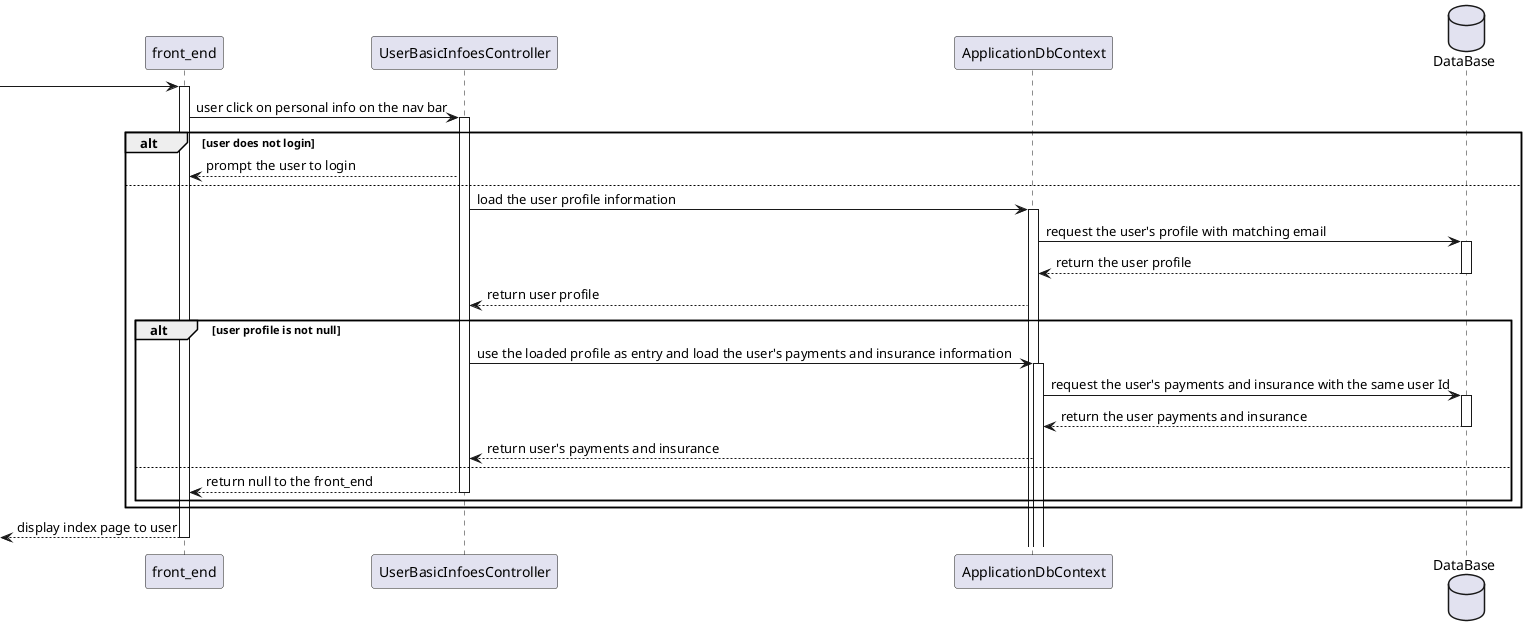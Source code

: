 @startuml
'https://plantuml.com/sequence-diagram

participant front_end
participant UserBasicInfoesController
participant ApplicationDbContext

database DataBase


-> front_end++
    front_end -> UserBasicInfoesController++: user click on personal info on the nav bar
        alt user does not login
            UserBasicInfoesController-->front_end: prompt the user to login
        else
            UserBasicInfoesController->ApplicationDbContext++:load the user profile information
                ApplicationDbContext->DataBase++: request the user's profile with matching email
                DataBase-->ApplicationDbContext--: return the user profile
            ApplicationDbContext-->UserBasicInfoesController: return user profile
            alt user profile is not null
                 UserBasicInfoesController->ApplicationDbContext++:use the loaded profile as entry and load the user's payments and insurance information
                    ApplicationDbContext->DataBase++: request the user's payments and insurance with the same user Id
                    DataBase-->ApplicationDbContext--: return the user payments and insurance
                 ApplicationDbContext-->UserBasicInfoesController: return user's payments and insurance
            else
                UserBasicInfoesController-->front_end--:return null to the front_end

            end

        end
[<--front_end--: display index page to user




@enduml